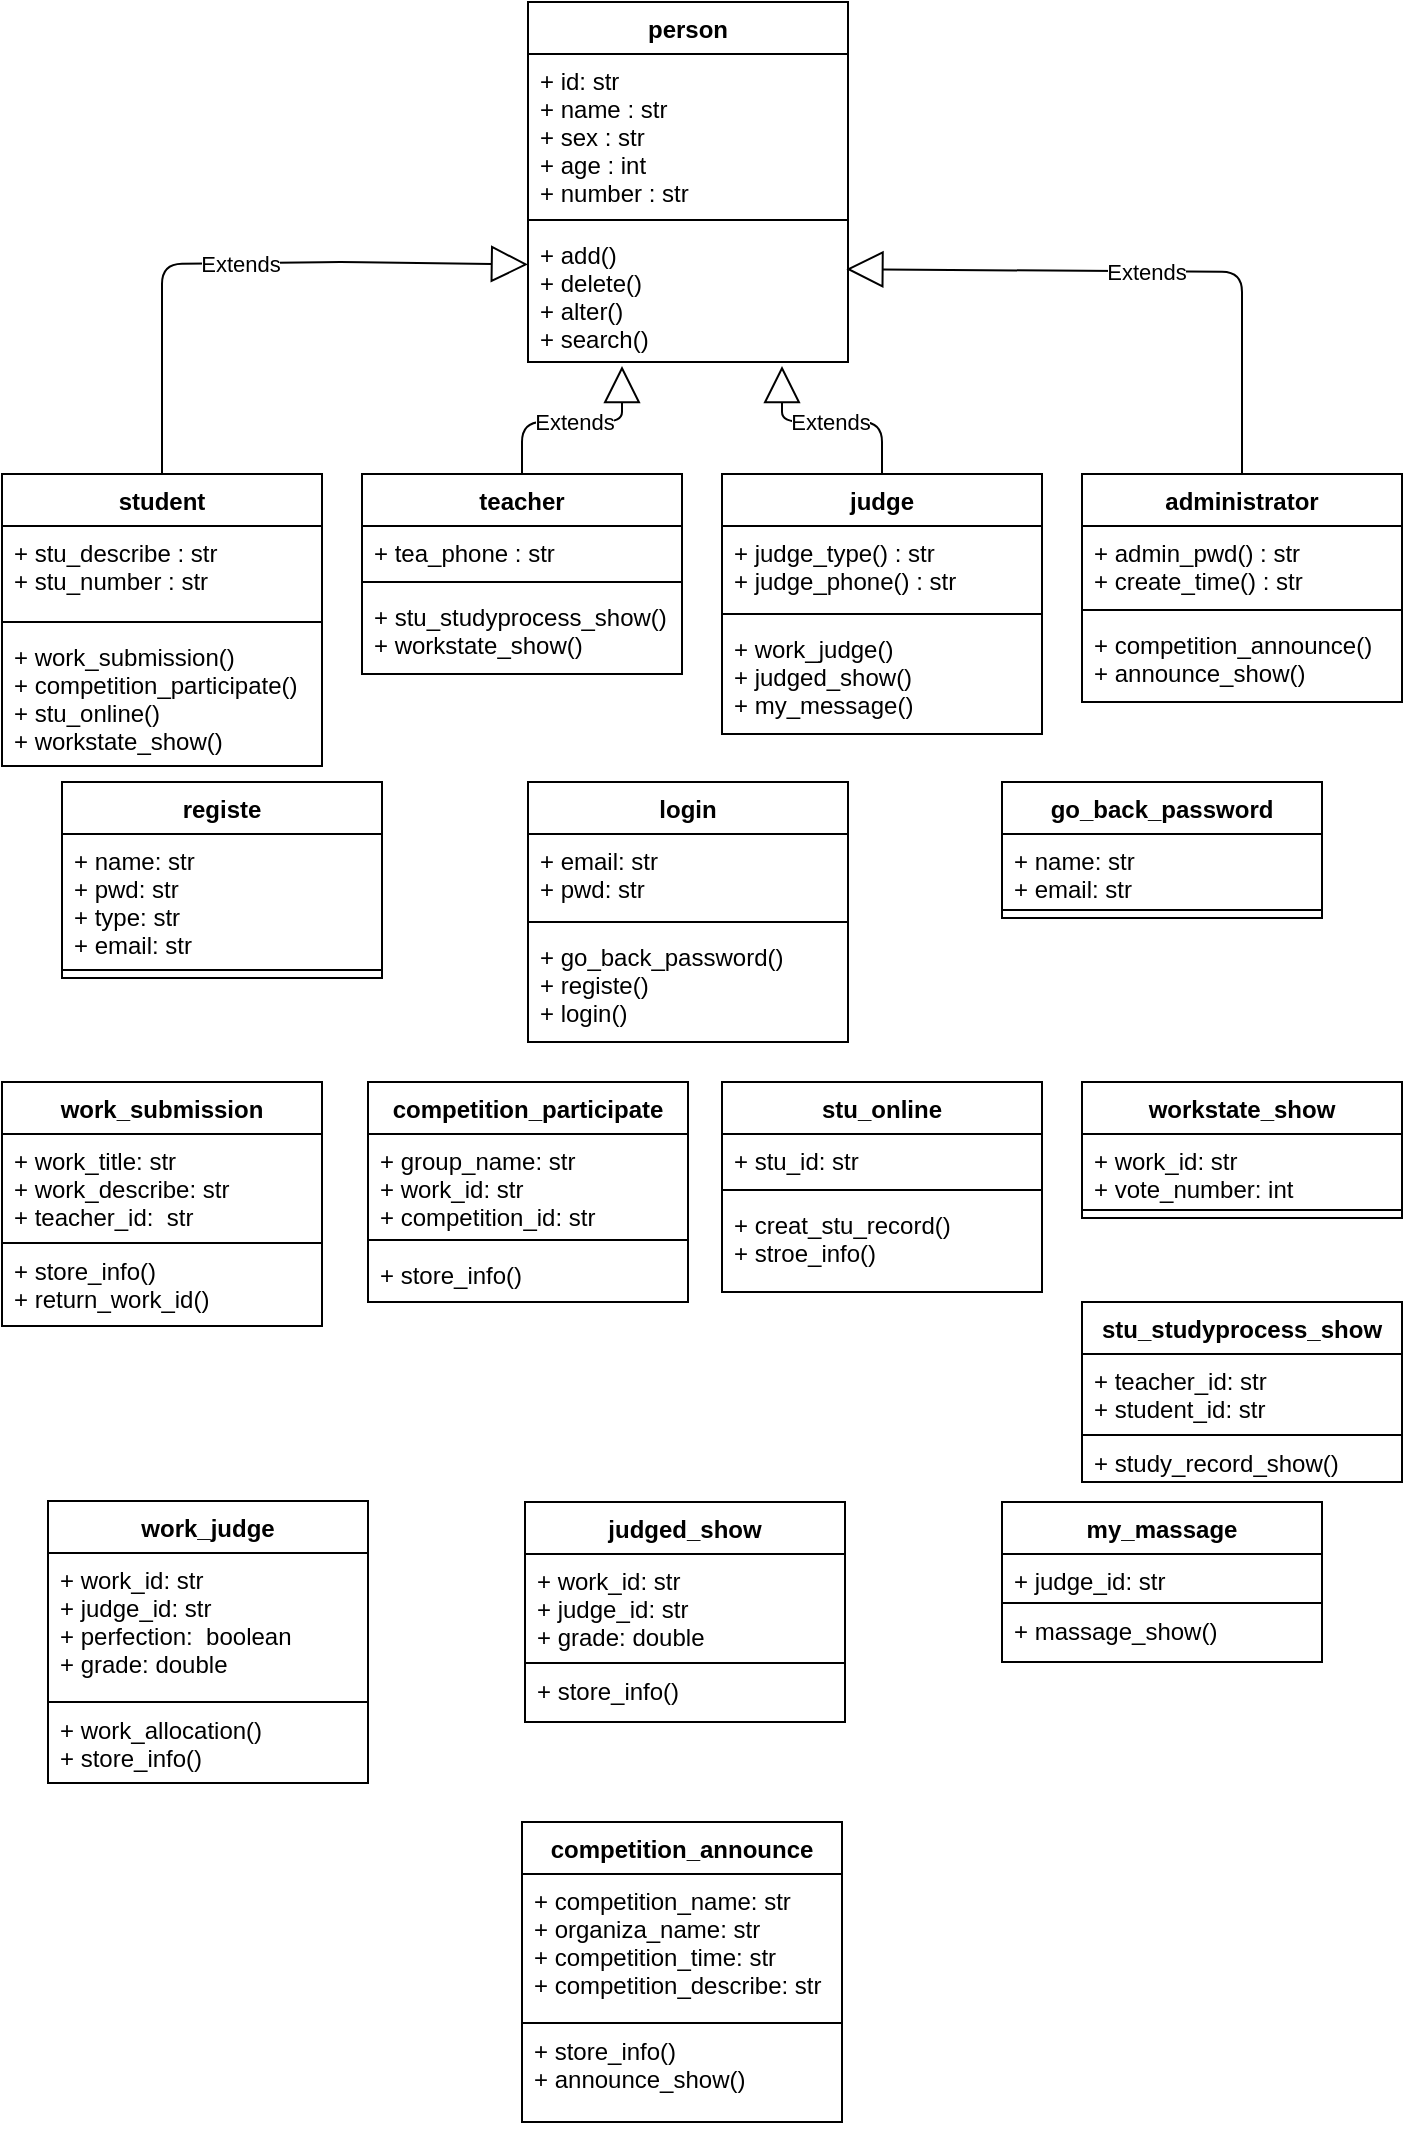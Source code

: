 <mxfile type="github" version="12.2.2" pages="1">
  <diagram id="kNJaRSYR2laIv3SLOteu" name="Page-1">
    <mxGraphModel grid="0" dx="1024" dy="562" gridSize="10" guides="1" tooltips="1" connect="1" arrows="1" fold="1" page="1" pageScale="1" pageWidth="827" pageHeight="1169" background="#FFFFFF" math="0" shadow="0">
      <root>
        <mxCell id="0"/>
        <mxCell id="1" parent="0"/>
        <mxCell id="h46t7ZVLvmUZL9ephCK2-1" value="student" parent="1" style="swimlane;fontStyle=1;align=center;verticalAlign=top;childLayout=stackLayout;horizontal=1;startSize=26;horizontalStack=0;resizeParent=1;resizeParentMax=0;resizeLast=0;collapsible=1;marginBottom=0;" vertex="1">
          <mxGeometry as="geometry" y="246" x="70" height="146" width="160"/>
        </mxCell>
        <mxCell id="h46t7ZVLvmUZL9ephCK2-2" value="+ stu_describe : str&#xa;+ stu_number : str&#xa;" parent="h46t7ZVLvmUZL9ephCK2-1" style="text;strokeColor=none;fillColor=none;align=left;verticalAlign=top;spacingLeft=4;spacingRight=4;overflow=hidden;rotatable=0;points=[[0,0.5],[1,0.5]];portConstraint=eastwest;" vertex="1">
          <mxGeometry as="geometry" y="26" height="44" width="160"/>
        </mxCell>
        <mxCell id="h46t7ZVLvmUZL9ephCK2-3" value="" parent="h46t7ZVLvmUZL9ephCK2-1" style="line;strokeWidth=1;fillColor=none;align=left;verticalAlign=middle;spacingTop=-1;spacingLeft=3;spacingRight=3;rotatable=0;labelPosition=right;points=[];portConstraint=eastwest;" vertex="1">
          <mxGeometry as="geometry" y="70" height="8" width="160"/>
        </mxCell>
        <mxCell id="h46t7ZVLvmUZL9ephCK2-4" value="+ work_submission()&#xa;+ competition_participate()&#xa;+ stu_online()&#xa;+ workstate_show()" parent="h46t7ZVLvmUZL9ephCK2-1" style="text;strokeColor=none;fillColor=none;align=left;verticalAlign=top;spacingLeft=4;spacingRight=4;overflow=hidden;rotatable=0;points=[[0,0.5],[1,0.5]];portConstraint=eastwest;" vertex="1">
          <mxGeometry as="geometry" y="78" height="68" width="160"/>
        </mxCell>
        <mxCell id="h46t7ZVLvmUZL9ephCK2-13" value="teacher" parent="1" style="swimlane;fontStyle=1;align=center;verticalAlign=top;childLayout=stackLayout;horizontal=1;startSize=26;horizontalStack=0;resizeParent=1;resizeParentMax=0;resizeLast=0;collapsible=1;marginBottom=0;" vertex="1">
          <mxGeometry as="geometry" y="246" x="250" height="100" width="160"/>
        </mxCell>
        <mxCell id="h46t7ZVLvmUZL9ephCK2-14" value="+ tea_phone : str&#xa;" parent="h46t7ZVLvmUZL9ephCK2-13" style="text;strokeColor=none;fillColor=none;align=left;verticalAlign=top;spacingLeft=4;spacingRight=4;overflow=hidden;rotatable=0;points=[[0,0.5],[1,0.5]];portConstraint=eastwest;" vertex="1">
          <mxGeometry as="geometry" y="26" height="24" width="160"/>
        </mxCell>
        <mxCell id="h46t7ZVLvmUZL9ephCK2-15" value="" parent="h46t7ZVLvmUZL9ephCK2-13" style="line;strokeWidth=1;fillColor=none;align=left;verticalAlign=middle;spacingTop=-1;spacingLeft=3;spacingRight=3;rotatable=0;labelPosition=right;points=[];portConstraint=eastwest;" vertex="1">
          <mxGeometry as="geometry" y="50" height="8" width="160"/>
        </mxCell>
        <mxCell id="h46t7ZVLvmUZL9ephCK2-16" value="+ stu_studyprocess_show()&#xa;+ workstate_show()" parent="h46t7ZVLvmUZL9ephCK2-13" style="text;strokeColor=none;fillColor=none;align=left;verticalAlign=top;spacingLeft=4;spacingRight=4;overflow=hidden;rotatable=0;points=[[0,0.5],[1,0.5]];portConstraint=eastwest;" vertex="1">
          <mxGeometry as="geometry" y="58" height="42" width="160"/>
        </mxCell>
        <mxCell id="h46t7ZVLvmUZL9ephCK2-17" value="person" parent="1" style="swimlane;fontStyle=1;align=center;verticalAlign=top;childLayout=stackLayout;horizontal=1;startSize=26;horizontalStack=0;resizeParent=1;resizeParentMax=0;resizeLast=0;collapsible=1;marginBottom=0;" vertex="1">
          <mxGeometry as="geometry" y="10" x="333" height="180" width="160"/>
        </mxCell>
        <mxCell id="h46t7ZVLvmUZL9ephCK2-18" value="+ id: str&#xa;+ name : str&#xa;+ sex : str&#xa;+ age : int&#xa;+ number : str&#xa;" parent="h46t7ZVLvmUZL9ephCK2-17" style="text;strokeColor=none;fillColor=none;align=left;verticalAlign=top;spacingLeft=4;spacingRight=4;overflow=hidden;rotatable=0;points=[[0,0.5],[1,0.5]];portConstraint=eastwest;" vertex="1">
          <mxGeometry as="geometry" y="26" height="79" width="160"/>
        </mxCell>
        <mxCell id="h46t7ZVLvmUZL9ephCK2-19" value="" parent="h46t7ZVLvmUZL9ephCK2-17" style="line;strokeWidth=1;fillColor=none;align=left;verticalAlign=middle;spacingTop=-1;spacingLeft=3;spacingRight=3;rotatable=0;labelPosition=right;points=[];portConstraint=eastwest;" vertex="1">
          <mxGeometry as="geometry" y="105" height="8" width="160"/>
        </mxCell>
        <mxCell id="h46t7ZVLvmUZL9ephCK2-20" value="+ add()&#xa;+ delete()&#xa;+ alter()&#xa;+ search()" parent="h46t7ZVLvmUZL9ephCK2-17" style="text;strokeColor=none;fillColor=none;align=left;verticalAlign=top;spacingLeft=4;spacingRight=4;overflow=hidden;rotatable=0;points=[[0,0.5],[1,0.5]];portConstraint=eastwest;" vertex="1">
          <mxGeometry as="geometry" y="113" height="67" width="160"/>
        </mxCell>
        <mxCell id="sRSMocwNlfBlnJbOxF7g-1" value="judge" parent="1" style="swimlane;fontStyle=1;align=center;verticalAlign=top;childLayout=stackLayout;horizontal=1;startSize=26;horizontalStack=0;resizeParent=1;resizeParentMax=0;resizeLast=0;collapsible=1;marginBottom=0;" vertex="1">
          <mxGeometry as="geometry" y="246" x="430" height="130" width="160"/>
        </mxCell>
        <mxCell id="sRSMocwNlfBlnJbOxF7g-2" value="+ judge_type() : str&#xa;+ judge_phone() : str&#xa;" parent="sRSMocwNlfBlnJbOxF7g-1" style="text;strokeColor=none;fillColor=none;align=left;verticalAlign=top;spacingLeft=4;spacingRight=4;overflow=hidden;rotatable=0;points=[[0,0.5],[1,0.5]];portConstraint=eastwest;" vertex="1">
          <mxGeometry as="geometry" y="26" height="40" width="160"/>
        </mxCell>
        <mxCell id="sRSMocwNlfBlnJbOxF7g-3" value="" parent="sRSMocwNlfBlnJbOxF7g-1" style="line;strokeWidth=1;fillColor=none;align=left;verticalAlign=middle;spacingTop=-1;spacingLeft=3;spacingRight=3;rotatable=0;labelPosition=right;points=[];portConstraint=eastwest;" vertex="1">
          <mxGeometry as="geometry" y="66" height="8" width="160"/>
        </mxCell>
        <mxCell id="sRSMocwNlfBlnJbOxF7g-4" value="+ work_judge()&#xa;+ judged_show()&#xa;+ my_message()" parent="sRSMocwNlfBlnJbOxF7g-1" style="text;strokeColor=none;fillColor=none;align=left;verticalAlign=top;spacingLeft=4;spacingRight=4;overflow=hidden;rotatable=0;points=[[0,0.5],[1,0.5]];portConstraint=eastwest;" vertex="1">
          <mxGeometry as="geometry" y="74" height="56" width="160"/>
        </mxCell>
        <mxCell id="KBRkSNbRuoJdF6qnBNHv-1" value="administrator" parent="1" style="swimlane;fontStyle=1;align=center;verticalAlign=top;childLayout=stackLayout;horizontal=1;startSize=26;horizontalStack=0;resizeParent=1;resizeParentMax=0;resizeLast=0;collapsible=1;marginBottom=0;" vertex="1">
          <mxGeometry as="geometry" y="246" x="610" height="114" width="160"/>
        </mxCell>
        <mxCell id="KBRkSNbRuoJdF6qnBNHv-2" value="+ admin_pwd() : str&#xa;+ create_time() : str&#xa;&#xa;" parent="KBRkSNbRuoJdF6qnBNHv-1" style="text;strokeColor=none;fillColor=none;align=left;verticalAlign=top;spacingLeft=4;spacingRight=4;overflow=hidden;rotatable=0;points=[[0,0.5],[1,0.5]];portConstraint=eastwest;" vertex="1">
          <mxGeometry as="geometry" y="26" height="38" width="160"/>
        </mxCell>
        <mxCell id="KBRkSNbRuoJdF6qnBNHv-3" value="" parent="KBRkSNbRuoJdF6qnBNHv-1" style="line;strokeWidth=1;fillColor=none;align=left;verticalAlign=middle;spacingTop=-1;spacingLeft=3;spacingRight=3;rotatable=0;labelPosition=right;points=[];portConstraint=eastwest;" vertex="1">
          <mxGeometry as="geometry" y="64" height="8" width="160"/>
        </mxCell>
        <mxCell id="KBRkSNbRuoJdF6qnBNHv-4" value="+ competition_announce()&#xa;+ announce_show()" parent="KBRkSNbRuoJdF6qnBNHv-1" style="text;strokeColor=none;fillColor=none;align=left;verticalAlign=top;spacingLeft=4;spacingRight=4;overflow=hidden;rotatable=0;points=[[0,0.5],[1,0.5]];portConstraint=eastwest;" vertex="1">
          <mxGeometry as="geometry" y="72" height="42" width="160"/>
        </mxCell>
        <mxCell id="KBRkSNbRuoJdF6qnBNHv-6" value="Extends" parent="1" style="endArrow=block;endSize=16;endFill=0;html=1;entryX=0;entryY=0.272;entryDx=0;entryDy=0;entryPerimeter=0;exitX=0.5;exitY=0;exitDx=0;exitDy=0;" source="h46t7ZVLvmUZL9ephCK2-1" edge="1" target="h46t7ZVLvmUZL9ephCK2-20">
          <mxGeometry as="geometry" width="160" relative="1">
            <mxPoint as="sourcePoint" y="240" x="150"/>
            <mxPoint as="targetPoint" y="200" x="371"/>
            <Array as="points">
              <mxPoint y="200" x="150"/>
              <mxPoint y="141" x="150"/>
              <mxPoint y="140" x="240"/>
            </Array>
          </mxGeometry>
        </mxCell>
        <mxCell id="KBRkSNbRuoJdF6qnBNHv-7" value="Extends" parent="1" style="endArrow=block;endSize=16;endFill=0;html=1;exitX=0.5;exitY=0;exitDx=0;exitDy=0;" source="h46t7ZVLvmUZL9ephCK2-13" edge="1">
          <mxGeometry as="geometry" width="160" relative="1">
            <mxPoint as="sourcePoint" y="230" x="300"/>
            <mxPoint as="targetPoint" y="192" x="380"/>
            <Array as="points">
              <mxPoint y="220" x="330"/>
              <mxPoint y="220" x="380"/>
            </Array>
          </mxGeometry>
        </mxCell>
        <mxCell id="KBRkSNbRuoJdF6qnBNHv-8" value="Extends" parent="1" style="endArrow=block;endSize=16;endFill=0;html=1;exitX=0.5;exitY=0;exitDx=0;exitDy=0;" edge="1">
          <mxGeometry as="geometry" width="160" relative="1">
            <mxPoint as="sourcePoint" y="246" x="510"/>
            <mxPoint as="targetPoint" y="192" x="460"/>
            <Array as="points">
              <mxPoint y="220" x="510"/>
              <mxPoint y="220" x="460"/>
            </Array>
          </mxGeometry>
        </mxCell>
        <mxCell id="KBRkSNbRuoJdF6qnBNHv-9" value="Extends" parent="1" style="endArrow=block;endSize=16;endFill=0;html=1;exitX=0.5;exitY=0;exitDx=0;exitDy=0;entryX=0.995;entryY=0.307;entryDx=0;entryDy=0;entryPerimeter=0;" source="KBRkSNbRuoJdF6qnBNHv-1" edge="1" target="h46t7ZVLvmUZL9ephCK2-20">
          <mxGeometry as="geometry" width="160" relative="1">
            <mxPoint as="sourcePoint" y="240" x="690"/>
            <mxPoint as="targetPoint" y="145" x="500"/>
            <Array as="points">
              <mxPoint y="210" x="690"/>
              <mxPoint y="145" x="690"/>
            </Array>
          </mxGeometry>
        </mxCell>
        <mxCell id="lNqKbpSjcWySZhpq0-KC-1" value="login" parent="1" style="swimlane;fontStyle=1;align=center;verticalAlign=top;childLayout=stackLayout;horizontal=1;startSize=26;horizontalStack=0;resizeParent=1;resizeParentMax=0;resizeLast=0;collapsible=1;marginBottom=0;" vertex="1">
          <mxGeometry as="geometry" y="400" x="333" height="130" width="160"/>
        </mxCell>
        <mxCell id="lNqKbpSjcWySZhpq0-KC-2" value="+ email: str&#xa;+ pwd: str" parent="lNqKbpSjcWySZhpq0-KC-1" style="text;strokeColor=none;fillColor=none;align=left;verticalAlign=top;spacingLeft=4;spacingRight=4;overflow=hidden;rotatable=0;points=[[0,0.5],[1,0.5]];portConstraint=eastwest;" vertex="1">
          <mxGeometry as="geometry" y="26" height="40" width="160"/>
        </mxCell>
        <mxCell id="lNqKbpSjcWySZhpq0-KC-3" value="" parent="lNqKbpSjcWySZhpq0-KC-1" style="line;strokeWidth=1;fillColor=none;align=left;verticalAlign=middle;spacingTop=-1;spacingLeft=3;spacingRight=3;rotatable=0;labelPosition=right;points=[];portConstraint=eastwest;" vertex="1">
          <mxGeometry as="geometry" y="66" height="8" width="160"/>
        </mxCell>
        <mxCell id="lNqKbpSjcWySZhpq0-KC-4" value="+ go_back_password()&#xa;+ registe()&#xa;+ login()" parent="lNqKbpSjcWySZhpq0-KC-1" style="text;strokeColor=none;fillColor=none;align=left;verticalAlign=top;spacingLeft=4;spacingRight=4;overflow=hidden;rotatable=0;points=[[0,0.5],[1,0.5]];portConstraint=eastwest;" vertex="1">
          <mxGeometry as="geometry" y="74" height="56" width="160"/>
        </mxCell>
        <mxCell id="lNqKbpSjcWySZhpq0-KC-5" value="registe" parent="1" style="swimlane;fontStyle=1;align=center;verticalAlign=top;childLayout=stackLayout;horizontal=1;startSize=26;horizontalStack=0;resizeParent=1;resizeParentMax=0;resizeLast=0;collapsible=1;marginBottom=0;" vertex="1">
          <mxGeometry as="geometry" y="400" x="100" height="98" width="160"/>
        </mxCell>
        <mxCell id="lNqKbpSjcWySZhpq0-KC-6" value="+ name: str&#xa;+ pwd: str&#xa;+ type: str&#xa;+ email: str" parent="lNqKbpSjcWySZhpq0-KC-5" style="text;strokeColor=none;fillColor=none;align=left;verticalAlign=top;spacingLeft=4;spacingRight=4;overflow=hidden;rotatable=0;points=[[0,0.5],[1,0.5]];portConstraint=eastwest;" vertex="1">
          <mxGeometry as="geometry" y="26" height="64" width="160"/>
        </mxCell>
        <mxCell id="lNqKbpSjcWySZhpq0-KC-7" value="" parent="lNqKbpSjcWySZhpq0-KC-5" style="line;strokeWidth=1;fillColor=none;align=left;verticalAlign=middle;spacingTop=-1;spacingLeft=3;spacingRight=3;rotatable=0;labelPosition=right;points=[];portConstraint=eastwest;" vertex="1">
          <mxGeometry as="geometry" y="90" height="8" width="160"/>
        </mxCell>
        <mxCell id="lNqKbpSjcWySZhpq0-KC-9" value="go_back_password" parent="1" style="swimlane;fontStyle=1;align=center;verticalAlign=top;childLayout=stackLayout;horizontal=1;startSize=26;horizontalStack=0;resizeParent=1;resizeParentMax=0;resizeLast=0;collapsible=1;marginBottom=0;" vertex="1">
          <mxGeometry as="geometry" y="400" x="570" height="68" width="160"/>
        </mxCell>
        <mxCell id="lNqKbpSjcWySZhpq0-KC-10" value="+ name: str&#xa;+ email: str" parent="lNqKbpSjcWySZhpq0-KC-9" style="text;strokeColor=none;fillColor=none;align=left;verticalAlign=top;spacingLeft=4;spacingRight=4;overflow=hidden;rotatable=0;points=[[0,0.5],[1,0.5]];portConstraint=eastwest;" vertex="1">
          <mxGeometry as="geometry" y="26" height="34" width="160"/>
        </mxCell>
        <mxCell id="lNqKbpSjcWySZhpq0-KC-11" value="" parent="lNqKbpSjcWySZhpq0-KC-9" style="line;strokeWidth=1;fillColor=none;align=left;verticalAlign=middle;spacingTop=-1;spacingLeft=3;spacingRight=3;rotatable=0;labelPosition=right;points=[];portConstraint=eastwest;" vertex="1">
          <mxGeometry as="geometry" y="60" height="8" width="160"/>
        </mxCell>
        <mxCell id="lNqKbpSjcWySZhpq0-KC-13" value="work_submission" parent="1" style="swimlane;fontStyle=1;align=center;verticalAlign=top;childLayout=stackLayout;horizontal=1;startSize=26;horizontalStack=0;resizeParent=1;resizeParentMax=0;resizeLast=0;collapsible=1;marginBottom=0;" vertex="1">
          <mxGeometry as="geometry" y="550" x="70" height="122" width="160"/>
        </mxCell>
        <mxCell id="lNqKbpSjcWySZhpq0-KC-14" value="+ work_title: str&#xa;+ work_describe: str&#xa;+ teacher_id:  str" parent="lNqKbpSjcWySZhpq0-KC-13" style="text;strokeColor=none;fillColor=none;align=left;verticalAlign=top;spacingLeft=4;spacingRight=4;overflow=hidden;rotatable=0;points=[[0,0.5],[1,0.5]];portConstraint=eastwest;" vertex="1">
          <mxGeometry as="geometry" y="26" height="54" width="160"/>
        </mxCell>
        <mxCell id="lNqKbpSjcWySZhpq0-KC-15" value="" parent="lNqKbpSjcWySZhpq0-KC-13" style="line;strokeWidth=1;fillColor=none;align=left;verticalAlign=middle;spacingTop=-1;spacingLeft=3;spacingRight=3;rotatable=0;labelPosition=right;points=[];portConstraint=eastwest;" vertex="1">
          <mxGeometry as="geometry" y="80" height="1" width="160"/>
        </mxCell>
        <mxCell id="lNqKbpSjcWySZhpq0-KC-16" value="+ store_info()&#xa;+ return_work_id()" parent="lNqKbpSjcWySZhpq0-KC-13" style="text;strokeColor=none;fillColor=none;align=left;verticalAlign=top;spacingLeft=4;spacingRight=4;overflow=hidden;rotatable=0;points=[[0,0.5],[1,0.5]];portConstraint=eastwest;" vertex="1">
          <mxGeometry as="geometry" y="81" height="41" width="160"/>
        </mxCell>
        <mxCell id="lNqKbpSjcWySZhpq0-KC-17" value="competition_participate" parent="1" style="swimlane;fontStyle=1;align=center;verticalAlign=top;childLayout=stackLayout;horizontal=1;startSize=26;horizontalStack=0;resizeParent=1;resizeParentMax=0;resizeLast=0;collapsible=1;marginBottom=0;" vertex="1">
          <mxGeometry as="geometry" y="550" x="253" height="110" width="160"/>
        </mxCell>
        <mxCell id="lNqKbpSjcWySZhpq0-KC-18" value="+ group_name: str&#xa;+ work_id: str&#xa;+ competition_id: str " parent="lNqKbpSjcWySZhpq0-KC-17" style="text;strokeColor=none;fillColor=none;align=left;verticalAlign=top;spacingLeft=4;spacingRight=4;overflow=hidden;rotatable=0;points=[[0,0.5],[1,0.5]];portConstraint=eastwest;" vertex="1">
          <mxGeometry as="geometry" y="26" height="49" width="160"/>
        </mxCell>
        <mxCell id="lNqKbpSjcWySZhpq0-KC-19" value="" parent="lNqKbpSjcWySZhpq0-KC-17" style="line;strokeWidth=1;fillColor=none;align=left;verticalAlign=middle;spacingTop=-1;spacingLeft=3;spacingRight=3;rotatable=0;labelPosition=right;points=[];portConstraint=eastwest;" vertex="1">
          <mxGeometry as="geometry" y="75" height="8" width="160"/>
        </mxCell>
        <mxCell id="lNqKbpSjcWySZhpq0-KC-20" value="+ store_info()" parent="lNqKbpSjcWySZhpq0-KC-17" style="text;strokeColor=none;fillColor=none;align=left;verticalAlign=top;spacingLeft=4;spacingRight=4;overflow=hidden;rotatable=0;points=[[0,0.5],[1,0.5]];portConstraint=eastwest;" vertex="1">
          <mxGeometry as="geometry" y="83" height="27" width="160"/>
        </mxCell>
        <mxCell id="lNqKbpSjcWySZhpq0-KC-21" value="stu_online" parent="1" style="swimlane;fontStyle=1;align=center;verticalAlign=top;childLayout=stackLayout;horizontal=1;startSize=26;horizontalStack=0;resizeParent=1;resizeParentMax=0;resizeLast=0;collapsible=1;marginBottom=0;" vertex="1">
          <mxGeometry as="geometry" y="550" x="430" height="105" width="160"/>
        </mxCell>
        <mxCell id="lNqKbpSjcWySZhpq0-KC-22" value="+ stu_id: str" parent="lNqKbpSjcWySZhpq0-KC-21" style="text;strokeColor=none;fillColor=none;align=left;verticalAlign=top;spacingLeft=4;spacingRight=4;overflow=hidden;rotatable=0;points=[[0,0.5],[1,0.5]];portConstraint=eastwest;" vertex="1">
          <mxGeometry as="geometry" y="26" height="24" width="160"/>
        </mxCell>
        <mxCell id="lNqKbpSjcWySZhpq0-KC-23" value="" parent="lNqKbpSjcWySZhpq0-KC-21" style="line;strokeWidth=1;fillColor=none;align=left;verticalAlign=middle;spacingTop=-1;spacingLeft=3;spacingRight=3;rotatable=0;labelPosition=right;points=[];portConstraint=eastwest;" vertex="1">
          <mxGeometry as="geometry" y="50" height="8" width="160"/>
        </mxCell>
        <mxCell id="lNqKbpSjcWySZhpq0-KC-24" value="+ creat_stu_record()&#xa;+ stroe_info()" parent="lNqKbpSjcWySZhpq0-KC-21" style="text;strokeColor=none;fillColor=none;align=left;verticalAlign=top;spacingLeft=4;spacingRight=4;overflow=hidden;rotatable=0;points=[[0,0.5],[1,0.5]];portConstraint=eastwest;" vertex="1">
          <mxGeometry as="geometry" y="58" height="47" width="160"/>
        </mxCell>
        <mxCell id="lNqKbpSjcWySZhpq0-KC-25" value="workstate_show" parent="1" style="swimlane;fontStyle=1;align=center;verticalAlign=top;childLayout=stackLayout;horizontal=1;startSize=26;horizontalStack=0;resizeParent=1;resizeParentMax=0;resizeLast=0;collapsible=1;marginBottom=0;" vertex="1">
          <mxGeometry as="geometry" y="550" x="610" height="68" width="160"/>
        </mxCell>
        <mxCell id="lNqKbpSjcWySZhpq0-KC-26" value="+ work_id: str&#xa;+ vote_number: int&#xa;  " parent="lNqKbpSjcWySZhpq0-KC-25" style="text;strokeColor=none;fillColor=none;align=left;verticalAlign=top;spacingLeft=4;spacingRight=4;overflow=hidden;rotatable=0;points=[[0,0.5],[1,0.5]];portConstraint=eastwest;" vertex="1">
          <mxGeometry as="geometry" y="26" height="34" width="160"/>
        </mxCell>
        <mxCell id="lNqKbpSjcWySZhpq0-KC-27" value="" parent="lNqKbpSjcWySZhpq0-KC-25" style="line;strokeWidth=1;fillColor=none;align=left;verticalAlign=middle;spacingTop=-1;spacingLeft=3;spacingRight=3;rotatable=0;labelPosition=right;points=[];portConstraint=eastwest;" vertex="1">
          <mxGeometry as="geometry" y="60" height="8" width="160"/>
        </mxCell>
        <mxCell id="lNqKbpSjcWySZhpq0-KC-29" value="stu_studyprocess_show" parent="1" style="swimlane;fontStyle=1;align=center;verticalAlign=top;childLayout=stackLayout;horizontal=1;startSize=26;horizontalStack=0;resizeParent=1;resizeParentMax=0;resizeLast=0;collapsible=1;marginBottom=0;" vertex="1">
          <mxGeometry as="geometry" y="660" x="610" height="90" width="160"/>
        </mxCell>
        <mxCell id="lNqKbpSjcWySZhpq0-KC-30" value="+ teacher_id: str&#xa;+ student_id: str" parent="lNqKbpSjcWySZhpq0-KC-29" style="text;strokeColor=none;fillColor=none;align=left;verticalAlign=top;spacingLeft=4;spacingRight=4;overflow=hidden;rotatable=0;points=[[0,0.5],[1,0.5]];portConstraint=eastwest;" vertex="1">
          <mxGeometry as="geometry" y="26" height="40" width="160"/>
        </mxCell>
        <mxCell id="lNqKbpSjcWySZhpq0-KC-31" value="" parent="lNqKbpSjcWySZhpq0-KC-29" style="line;strokeWidth=1;fillColor=none;align=left;verticalAlign=middle;spacingTop=-1;spacingLeft=3;spacingRight=3;rotatable=0;labelPosition=right;points=[];portConstraint=eastwest;" vertex="1">
          <mxGeometry as="geometry" y="66" height="1" width="160"/>
        </mxCell>
        <mxCell id="lNqKbpSjcWySZhpq0-KC-32" value="+ study_record_show()" parent="lNqKbpSjcWySZhpq0-KC-29" style="text;strokeColor=none;fillColor=none;align=left;verticalAlign=top;spacingLeft=4;spacingRight=4;overflow=hidden;rotatable=0;points=[[0,0.5],[1,0.5]];portConstraint=eastwest;" vertex="1">
          <mxGeometry as="geometry" y="67" height="23" width="160"/>
        </mxCell>
        <mxCell id="lNqKbpSjcWySZhpq0-KC-33" value="work_judge" parent="1" style="swimlane;fontStyle=1;align=center;verticalAlign=top;childLayout=stackLayout;horizontal=1;startSize=26;horizontalStack=0;resizeParent=1;resizeParentMax=0;resizeLast=0;collapsible=1;marginBottom=0;" vertex="1">
          <mxGeometry as="geometry" y="759.5" x="93" height="141" width="160"/>
        </mxCell>
        <mxCell id="lNqKbpSjcWySZhpq0-KC-34" value="+ work_id: str&#xa;+ judge_id: str&#xa;+ perfection:  boolean&#xa;+ grade: double" parent="lNqKbpSjcWySZhpq0-KC-33" style="text;strokeColor=none;fillColor=none;align=left;verticalAlign=top;spacingLeft=4;spacingRight=4;overflow=hidden;rotatable=0;points=[[0,0.5],[1,0.5]];portConstraint=eastwest;" vertex="1">
          <mxGeometry as="geometry" y="26" height="74" width="160"/>
        </mxCell>
        <mxCell id="lNqKbpSjcWySZhpq0-KC-35" value="" parent="lNqKbpSjcWySZhpq0-KC-33" style="line;strokeWidth=1;fillColor=none;align=left;verticalAlign=middle;spacingTop=-1;spacingLeft=3;spacingRight=3;rotatable=0;labelPosition=right;points=[];portConstraint=eastwest;" vertex="1">
          <mxGeometry as="geometry" y="100" height="1" width="160"/>
        </mxCell>
        <mxCell id="lNqKbpSjcWySZhpq0-KC-36" value="+ work_allocation()&#xa;+ store_info()" parent="lNqKbpSjcWySZhpq0-KC-33" style="text;strokeColor=none;fillColor=none;align=left;verticalAlign=top;spacingLeft=4;spacingRight=4;overflow=hidden;rotatable=0;points=[[0,0.5],[1,0.5]];portConstraint=eastwest;" vertex="1">
          <mxGeometry as="geometry" y="101" height="40" width="160"/>
        </mxCell>
        <mxCell id="lNqKbpSjcWySZhpq0-KC-37" value="judged_show" parent="1" style="swimlane;fontStyle=1;align=center;verticalAlign=top;childLayout=stackLayout;horizontal=1;startSize=26;horizontalStack=0;resizeParent=1;resizeParentMax=0;resizeLast=0;collapsible=1;marginBottom=0;" vertex="1">
          <mxGeometry as="geometry" y="760" x="331.5" height="110" width="160"/>
        </mxCell>
        <mxCell id="lNqKbpSjcWySZhpq0-KC-38" value="+ work_id: str&#xa;+ judge_id: str&#xa;+ grade: double" parent="lNqKbpSjcWySZhpq0-KC-37" style="text;strokeColor=none;fillColor=none;align=left;verticalAlign=top;spacingLeft=4;spacingRight=4;overflow=hidden;rotatable=0;points=[[0,0.5],[1,0.5]];portConstraint=eastwest;" vertex="1">
          <mxGeometry as="geometry" y="26" height="54" width="160"/>
        </mxCell>
        <mxCell id="lNqKbpSjcWySZhpq0-KC-39" value="" parent="lNqKbpSjcWySZhpq0-KC-37" style="line;strokeWidth=1;fillColor=none;align=left;verticalAlign=middle;spacingTop=-1;spacingLeft=3;spacingRight=3;rotatable=0;labelPosition=right;points=[];portConstraint=eastwest;" vertex="1">
          <mxGeometry as="geometry" y="80" height="1" width="160"/>
        </mxCell>
        <mxCell id="lNqKbpSjcWySZhpq0-KC-40" value="+ store_info()" parent="lNqKbpSjcWySZhpq0-KC-37" style="text;strokeColor=none;fillColor=none;align=left;verticalAlign=top;spacingLeft=4;spacingRight=4;overflow=hidden;rotatable=0;points=[[0,0.5],[1,0.5]];portConstraint=eastwest;" vertex="1">
          <mxGeometry as="geometry" y="81" height="29" width="160"/>
        </mxCell>
        <mxCell id="lNqKbpSjcWySZhpq0-KC-41" value="my_massage" parent="1" style="swimlane;fontStyle=1;align=center;verticalAlign=top;childLayout=stackLayout;horizontal=1;startSize=26;horizontalStack=0;resizeParent=1;resizeParentMax=0;resizeLast=0;collapsible=1;marginBottom=0;" vertex="1">
          <mxGeometry as="geometry" y="760" x="570" height="80" width="160"/>
        </mxCell>
        <mxCell id="lNqKbpSjcWySZhpq0-KC-42" value="+ judge_id: str" parent="lNqKbpSjcWySZhpq0-KC-41" style="text;strokeColor=none;fillColor=none;align=left;verticalAlign=top;spacingLeft=4;spacingRight=4;overflow=hidden;rotatable=0;points=[[0,0.5],[1,0.5]];portConstraint=eastwest;" vertex="1">
          <mxGeometry as="geometry" y="26" height="24" width="160"/>
        </mxCell>
        <mxCell id="lNqKbpSjcWySZhpq0-KC-43" value="" parent="lNqKbpSjcWySZhpq0-KC-41" style="line;strokeWidth=1;fillColor=none;align=left;verticalAlign=middle;spacingTop=-1;spacingLeft=3;spacingRight=3;rotatable=0;labelPosition=right;points=[];portConstraint=eastwest;" vertex="1">
          <mxGeometry as="geometry" y="50" height="1" width="160"/>
        </mxCell>
        <mxCell id="lNqKbpSjcWySZhpq0-KC-44" value="+ massage_show()" parent="lNqKbpSjcWySZhpq0-KC-41" style="text;strokeColor=none;fillColor=none;align=left;verticalAlign=top;spacingLeft=4;spacingRight=4;overflow=hidden;rotatable=0;points=[[0,0.5],[1,0.5]];portConstraint=eastwest;" vertex="1">
          <mxGeometry as="geometry" y="51" height="29" width="160"/>
        </mxCell>
        <mxCell id="lNqKbpSjcWySZhpq0-KC-45" value="competition_announce" parent="1" style="swimlane;fontStyle=1;align=center;verticalAlign=top;childLayout=stackLayout;horizontal=1;startSize=26;horizontalStack=0;resizeParent=1;resizeParentMax=0;resizeLast=0;collapsible=1;marginBottom=0;" vertex="1">
          <mxGeometry as="geometry" y="920" x="330" height="150" width="160"/>
        </mxCell>
        <mxCell id="lNqKbpSjcWySZhpq0-KC-46" value="+ competition_name: str&#xa;+ organiza_name: str&#xa;+ competition_time: str&#xa;+ competition_describe: str" parent="lNqKbpSjcWySZhpq0-KC-45" style="text;strokeColor=none;fillColor=none;align=left;verticalAlign=top;spacingLeft=4;spacingRight=4;overflow=hidden;rotatable=0;points=[[0,0.5],[1,0.5]];portConstraint=eastwest;" vertex="1">
          <mxGeometry as="geometry" y="26" height="74" width="160"/>
        </mxCell>
        <mxCell id="lNqKbpSjcWySZhpq0-KC-47" value="" parent="lNqKbpSjcWySZhpq0-KC-45" style="line;strokeWidth=1;fillColor=none;align=left;verticalAlign=middle;spacingTop=-1;spacingLeft=3;spacingRight=3;rotatable=0;labelPosition=right;points=[];portConstraint=eastwest;" vertex="1">
          <mxGeometry as="geometry" y="100" height="1" width="160"/>
        </mxCell>
        <mxCell id="lNqKbpSjcWySZhpq0-KC-48" value="+ store_info()&#xa;+ announce_show()" parent="lNqKbpSjcWySZhpq0-KC-45" style="text;strokeColor=none;fillColor=none;align=left;verticalAlign=top;spacingLeft=4;spacingRight=4;overflow=hidden;rotatable=0;points=[[0,0.5],[1,0.5]];portConstraint=eastwest;" vertex="1">
          <mxGeometry as="geometry" y="101" height="49" width="160"/>
        </mxCell>
      </root>
    </mxGraphModel>
  </diagram>
</mxfile>
